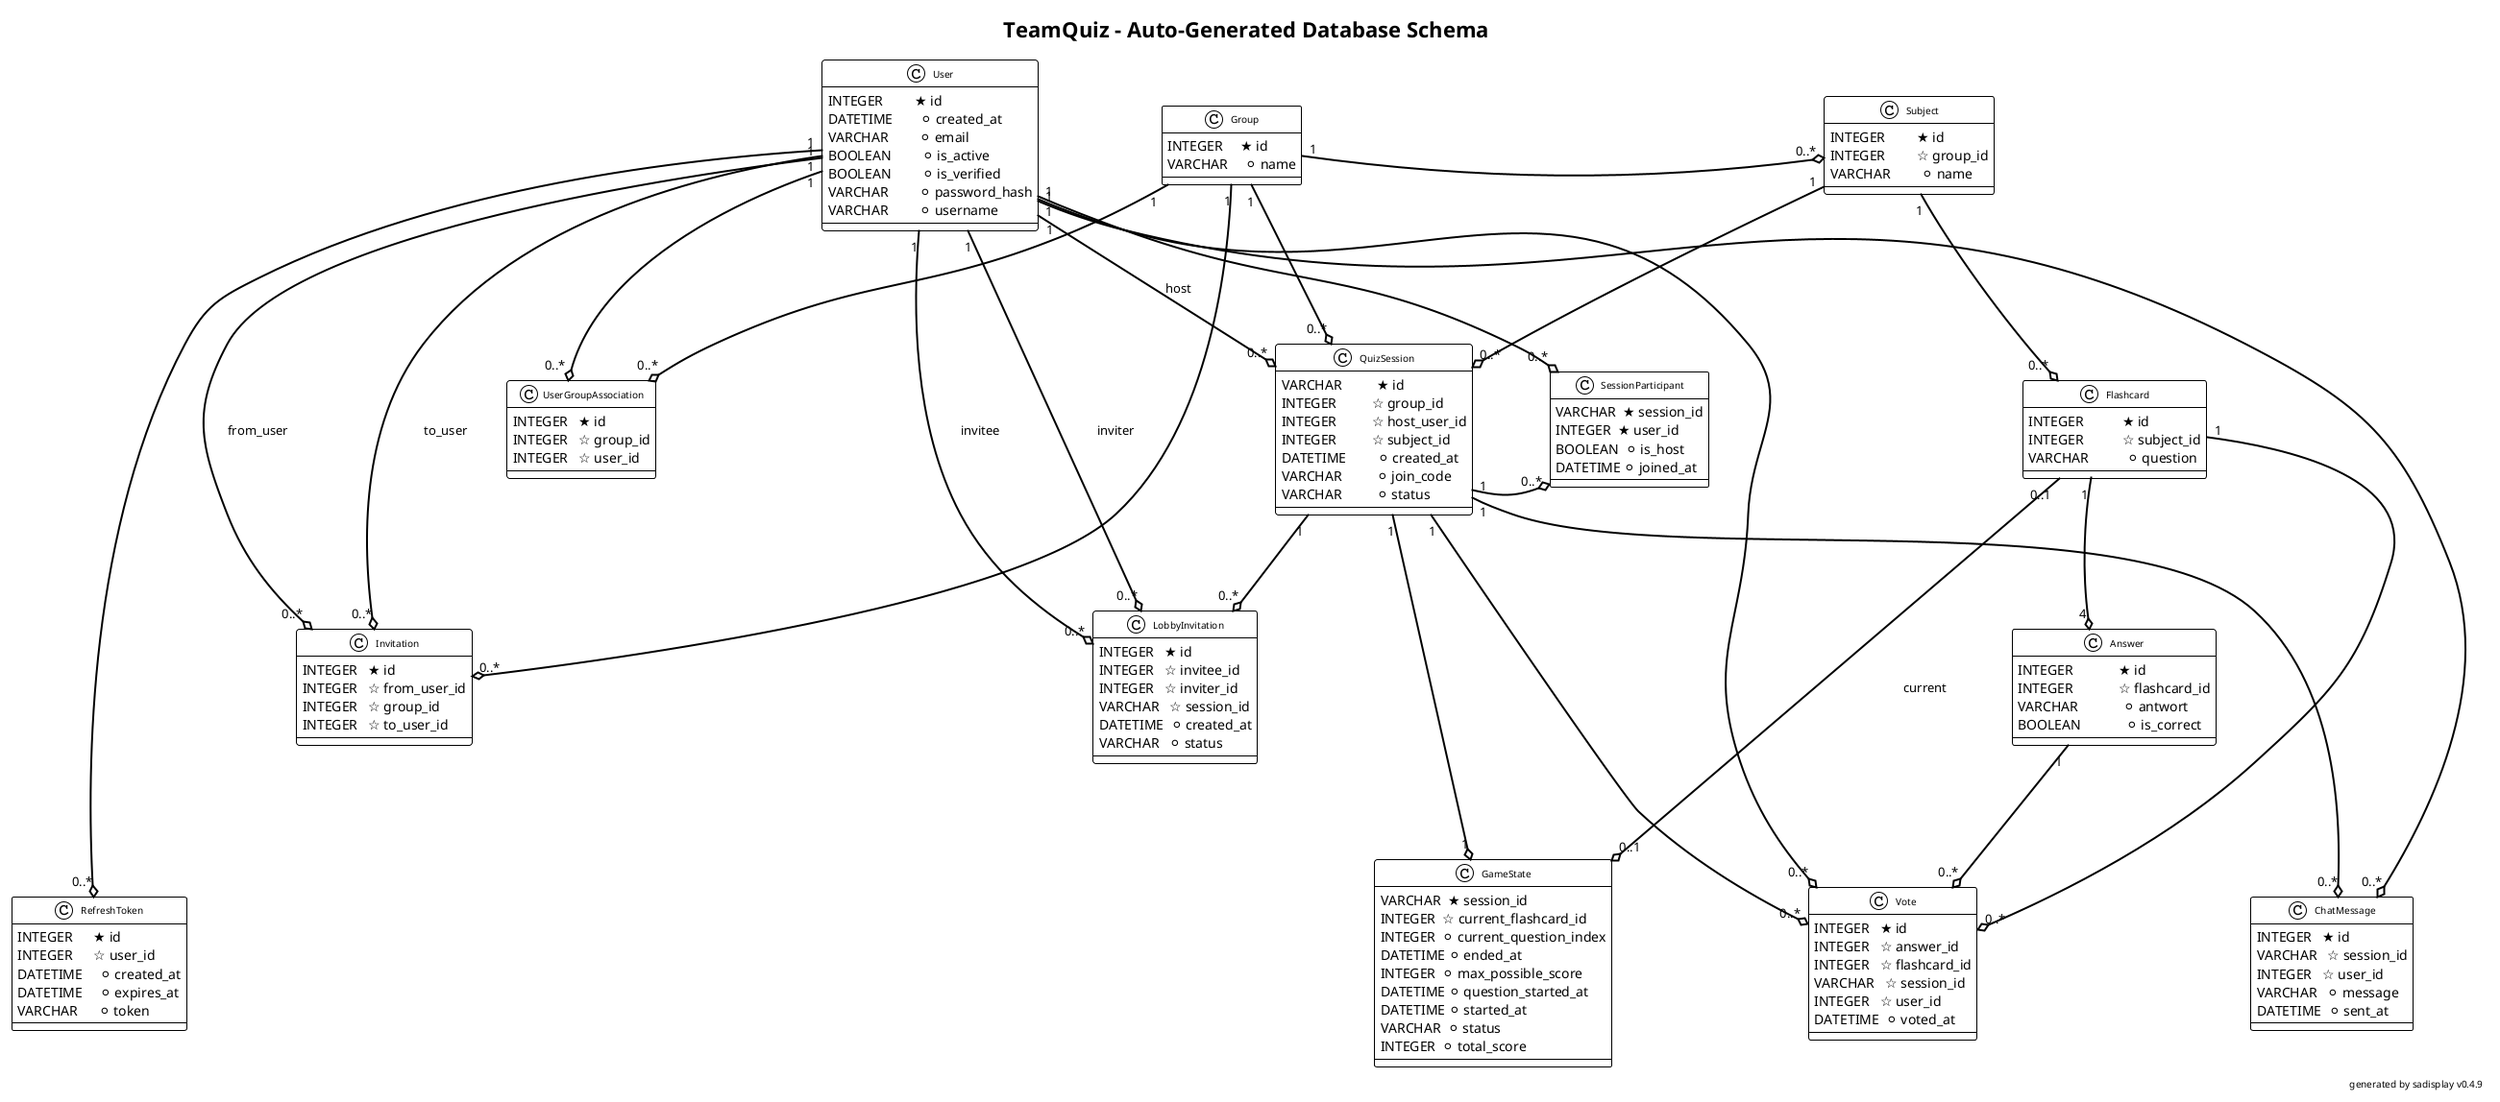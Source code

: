 @startuml TeamQuiz_Database
!theme plain
skinparam nodesep 80
skinparam ranksep 100
skinparam minlen 2
skinparam minClassWidth 120
skinparam class {
    BackgroundColor White
    BorderColor Black
    FontSize 10
}
skinparam arrow {
    Color Black
    Thickness 2
}

title TeamQuiz - Auto-Generated Database Schema

class User {
    INTEGER         ★ id               
    DATETIME        ⚪ created_at       
    VARCHAR         ⚪ email            
    BOOLEAN         ⚪ is_active        
    BOOLEAN         ⚪ is_verified      
    VARCHAR         ⚪ password_hash    
    VARCHAR         ⚪ username         
}

class Group {
    INTEGER     ★ id            
    VARCHAR     ⚪ name          
}

class UserGroupAssociation {
    INTEGER   ★ id                           
    INTEGER   ☆ group_id                     
    INTEGER   ☆ user_id                      
}

class Invitation {
    INTEGER   ★ id               
    INTEGER   ☆ from_user_id     
    INTEGER   ☆ group_id         
    INTEGER   ☆ to_user_id       
}

class Subject {
    INTEGER         ★ id                  
    INTEGER         ☆ group_id            
    VARCHAR         ⚪ name                
}

class Flashcard {
    INTEGER           ★ id                      
    INTEGER           ☆ subject_id              
    VARCHAR           ⚪ question                
}

class Answer {
    INTEGER             ★ id                     
    INTEGER             ☆ flashcard_id           
    VARCHAR             ⚪ antwort                
    BOOLEAN             ⚪ is_correct             
}

class RefreshToken {
    INTEGER      ★ id                     
    INTEGER      ☆ user_id                
    DATETIME     ⚪ created_at             
    DATETIME     ⚪ expires_at             
    VARCHAR      ⚪ token                  
}

class QuizSession {
    VARCHAR          ★ id                        
    INTEGER          ☆ group_id                  
    INTEGER          ☆ host_user_id              
    INTEGER          ☆ subject_id                
    DATETIME         ⚪ created_at                
    VARCHAR          ⚪ join_code                 
    VARCHAR          ⚪ status                    
}

class SessionParticipant {
    VARCHAR  ★ session_id
    INTEGER  ★ user_id   
    BOOLEAN  ⚪ is_host   
    DATETIME ⚪ joined_at 
}

class LobbyInvitation {
    INTEGER   ★ id                     
    INTEGER   ☆ invitee_id             
    INTEGER   ☆ inviter_id             
    VARCHAR   ☆ session_id             
    DATETIME  ⚪ created_at             
    VARCHAR   ⚪ status                 
}

class GameState {
    VARCHAR  ★ session_id            
    INTEGER  ☆ current_flashcard_id  
    INTEGER  ⚪ current_question_index
    DATETIME ⚪ ended_at              
    INTEGER  ⚪ max_possible_score    
    DATETIME ⚪ question_started_at   
    DATETIME ⚪ started_at            
    VARCHAR  ⚪ status                
    INTEGER  ⚪ total_score           
}

class Vote {
    INTEGER   ★ id          
    INTEGER   ☆ answer_id   
    INTEGER   ☆ flashcard_id
    VARCHAR   ☆ session_id  
    INTEGER   ☆ user_id     
    DATETIME  ⚪ voted_at    
}

class ChatMessage {
    INTEGER   ★ id                 
    VARCHAR   ☆ session_id         
    INTEGER   ☆ user_id            
    VARCHAR   ⚪ message            
    DATETIME  ⚪ sent_at            
}

User "1" --o "0..*" UserGroupAssociation

Group "1" --o "0..*" UserGroupAssociation

User "1" --o "0..*" Invitation : from_user

User "1" --o "0..*" Invitation : to_user

Group "1" --o "0..*" Invitation

User "1" --o "0..*" RefreshToken

Group "1" --o "0..*" Subject

Subject "1" --o "0..*" Flashcard

Flashcard "1" --o "4" Answer

User "1" --o "0..*" QuizSession : host

Subject "1" --o "0..*" QuizSession

Group "1" --o "0..*" QuizSession

QuizSession "1" --o "0..*" SessionParticipant

User "1" --o "0..*" SessionParticipant

QuizSession "1" --o "0..*" LobbyInvitation

User "1" --o "0..*" LobbyInvitation : inviter

User "1" --o "0..*" LobbyInvitation : invitee

QuizSession "1" --o "1" GameState

Flashcard "0..1" --o "0..1" GameState : current

QuizSession "1" --o "0..*" Vote

Flashcard "1" --o "0..*" Vote

User "1" --o "0..*" Vote

Answer "1" --o "0..*" Vote

QuizSession "1" --o "0..*" ChatMessage

User "1" --o "0..*" ChatMessage

' Layout positioning hints
User -[hidden]right- Group
Group -[hidden]right- Subject
Subject -[hidden]right- Flashcard
Flashcard -[hidden]down- Answer

User -[hidden]down- UserGroupAssociation
UserGroupAssociation -[hidden]down- Invitation
Invitation -[hidden]down- RefreshToken

QuizSession -[hidden]right- SessionParticipant
SessionParticipant -[hidden]right- LobbyInvitation
LobbyInvitation -[hidden]down- GameState
GameState -[hidden]right- Vote
Vote -[hidden]right- ChatMessage

right footer generated by sadisplay v0.4.9

@enduml
